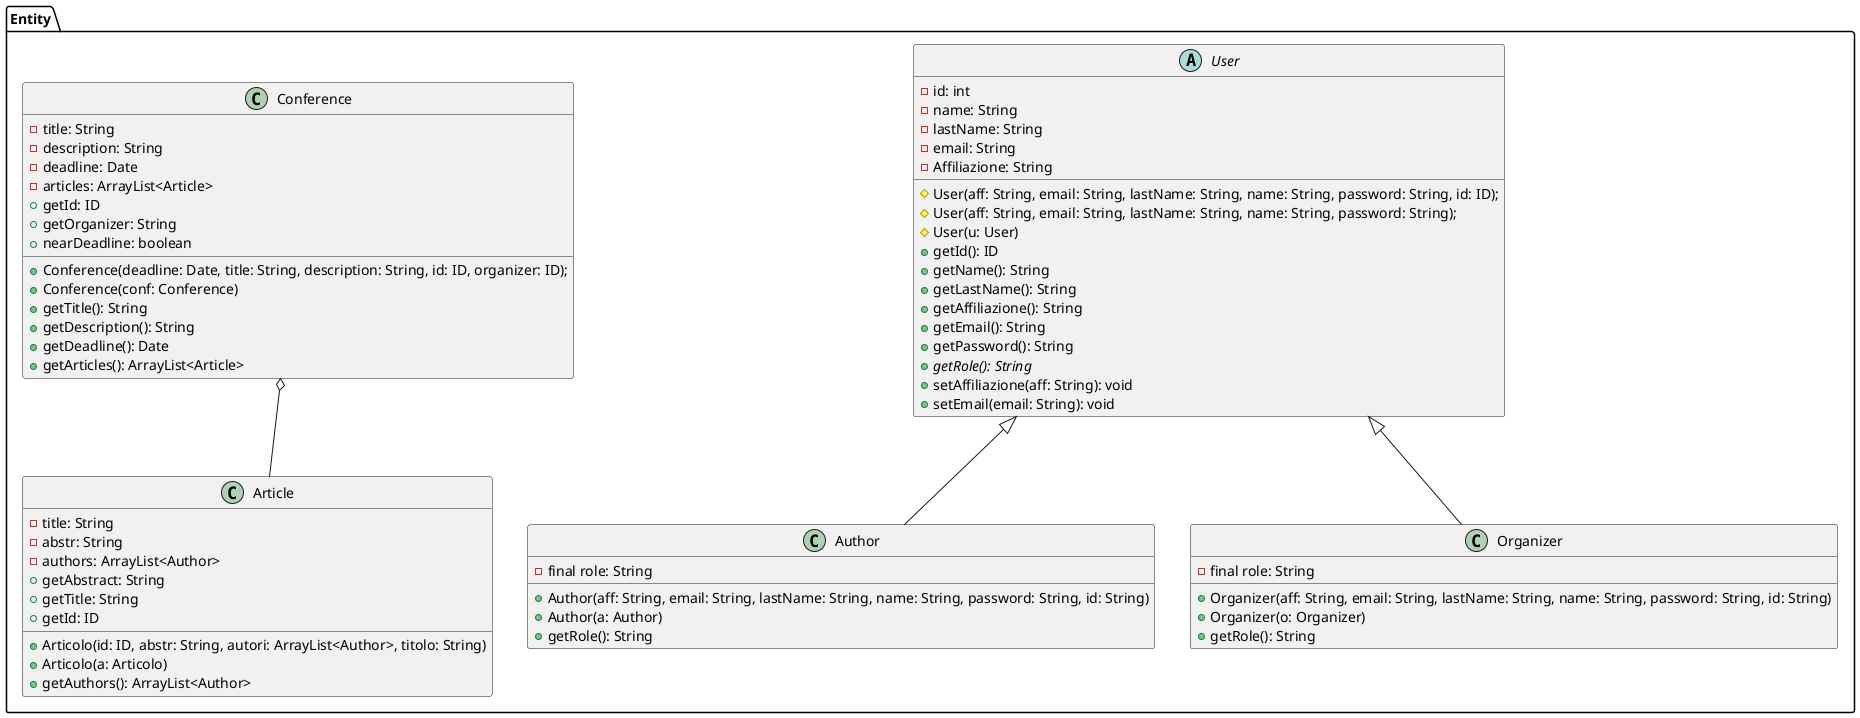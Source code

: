 @startuml
package Entity {

  abstract class User {
    - id: int
    - name: String
    - lastName: String
    - email: String
    - Affiliazione: String
    # User(aff: String, email: String, lastName: String, name: String, password: String, id: ID);
    # User(aff: String, email: String, lastName: String, name: String, password: String);
    # User(u: User)
    + getId(): ID
    + getName(): String
    + getLastName(): String
    + getAffiliazione(): String
    + getEmail(): String
    + getPassword(): String
    + {abstract} getRole(): String 
    + setAffiliazione(aff: String): void
    + setEmail(email: String): void
  }

  class Author {
    - final role: String
    + Author(aff: String, email: String, lastName: String, name: String, password: String, id: String)
    + Author(a: Author)		
    + getRole(): String
  }

  class Organizer {
    - final role: String
    + Organizer(aff: String, email: String, lastName: String, name: String, password: String, id: String)
    + Organizer(o: Organizer)
    + getRole(): String
  }

  class Article {
    - title: String
    - abstr: String
    - authors: ArrayList<Author>
    + Articolo(id: ID, abstr: String, autori: ArrayList<Author>, titolo: String)
    + Articolo(a: Articolo)
    + getAuthors(): ArrayList<Author>
    + getAbstract: String
    + getTitle: String
    + getId: ID
  }
  
  class Conference {
    - title: String
    - description: String
    - deadline: Date
    - articles: ArrayList<Article>
    + Conference(deadline: Date, title: String, description: String, id: ID, organizer: ID);
    + Conference(conf: Conference)
    + getTitle(): String
    + getDescription(): String
    + getDeadline(): Date
    + getArticles(): ArrayList<Article>
    + getId: ID
    + getOrganizer: String
    + nearDeadline: boolean
  }

  User <|-- Author
  User <|-- Organizer
  Conference o-- Article
}
@enduml

